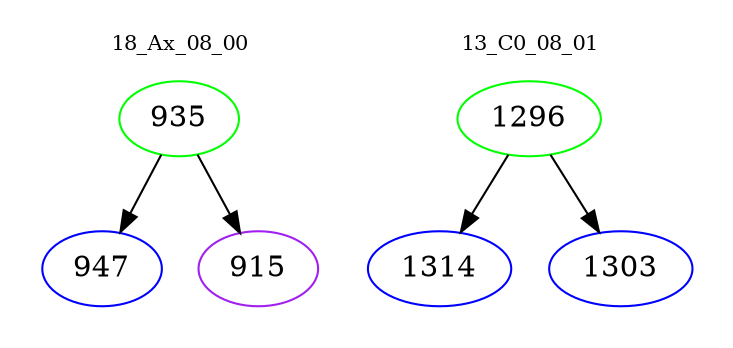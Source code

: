 digraph{
subgraph cluster_0 {
color = white
label = "18_Ax_08_00";
fontsize=10;
T0_935 [label="935", color="green"]
T0_935 -> T0_947 [color="black"]
T0_947 [label="947", color="blue"]
T0_935 -> T0_915 [color="black"]
T0_915 [label="915", color="purple"]
}
subgraph cluster_1 {
color = white
label = "13_C0_08_01";
fontsize=10;
T1_1296 [label="1296", color="green"]
T1_1296 -> T1_1314 [color="black"]
T1_1314 [label="1314", color="blue"]
T1_1296 -> T1_1303 [color="black"]
T1_1303 [label="1303", color="blue"]
}
}
